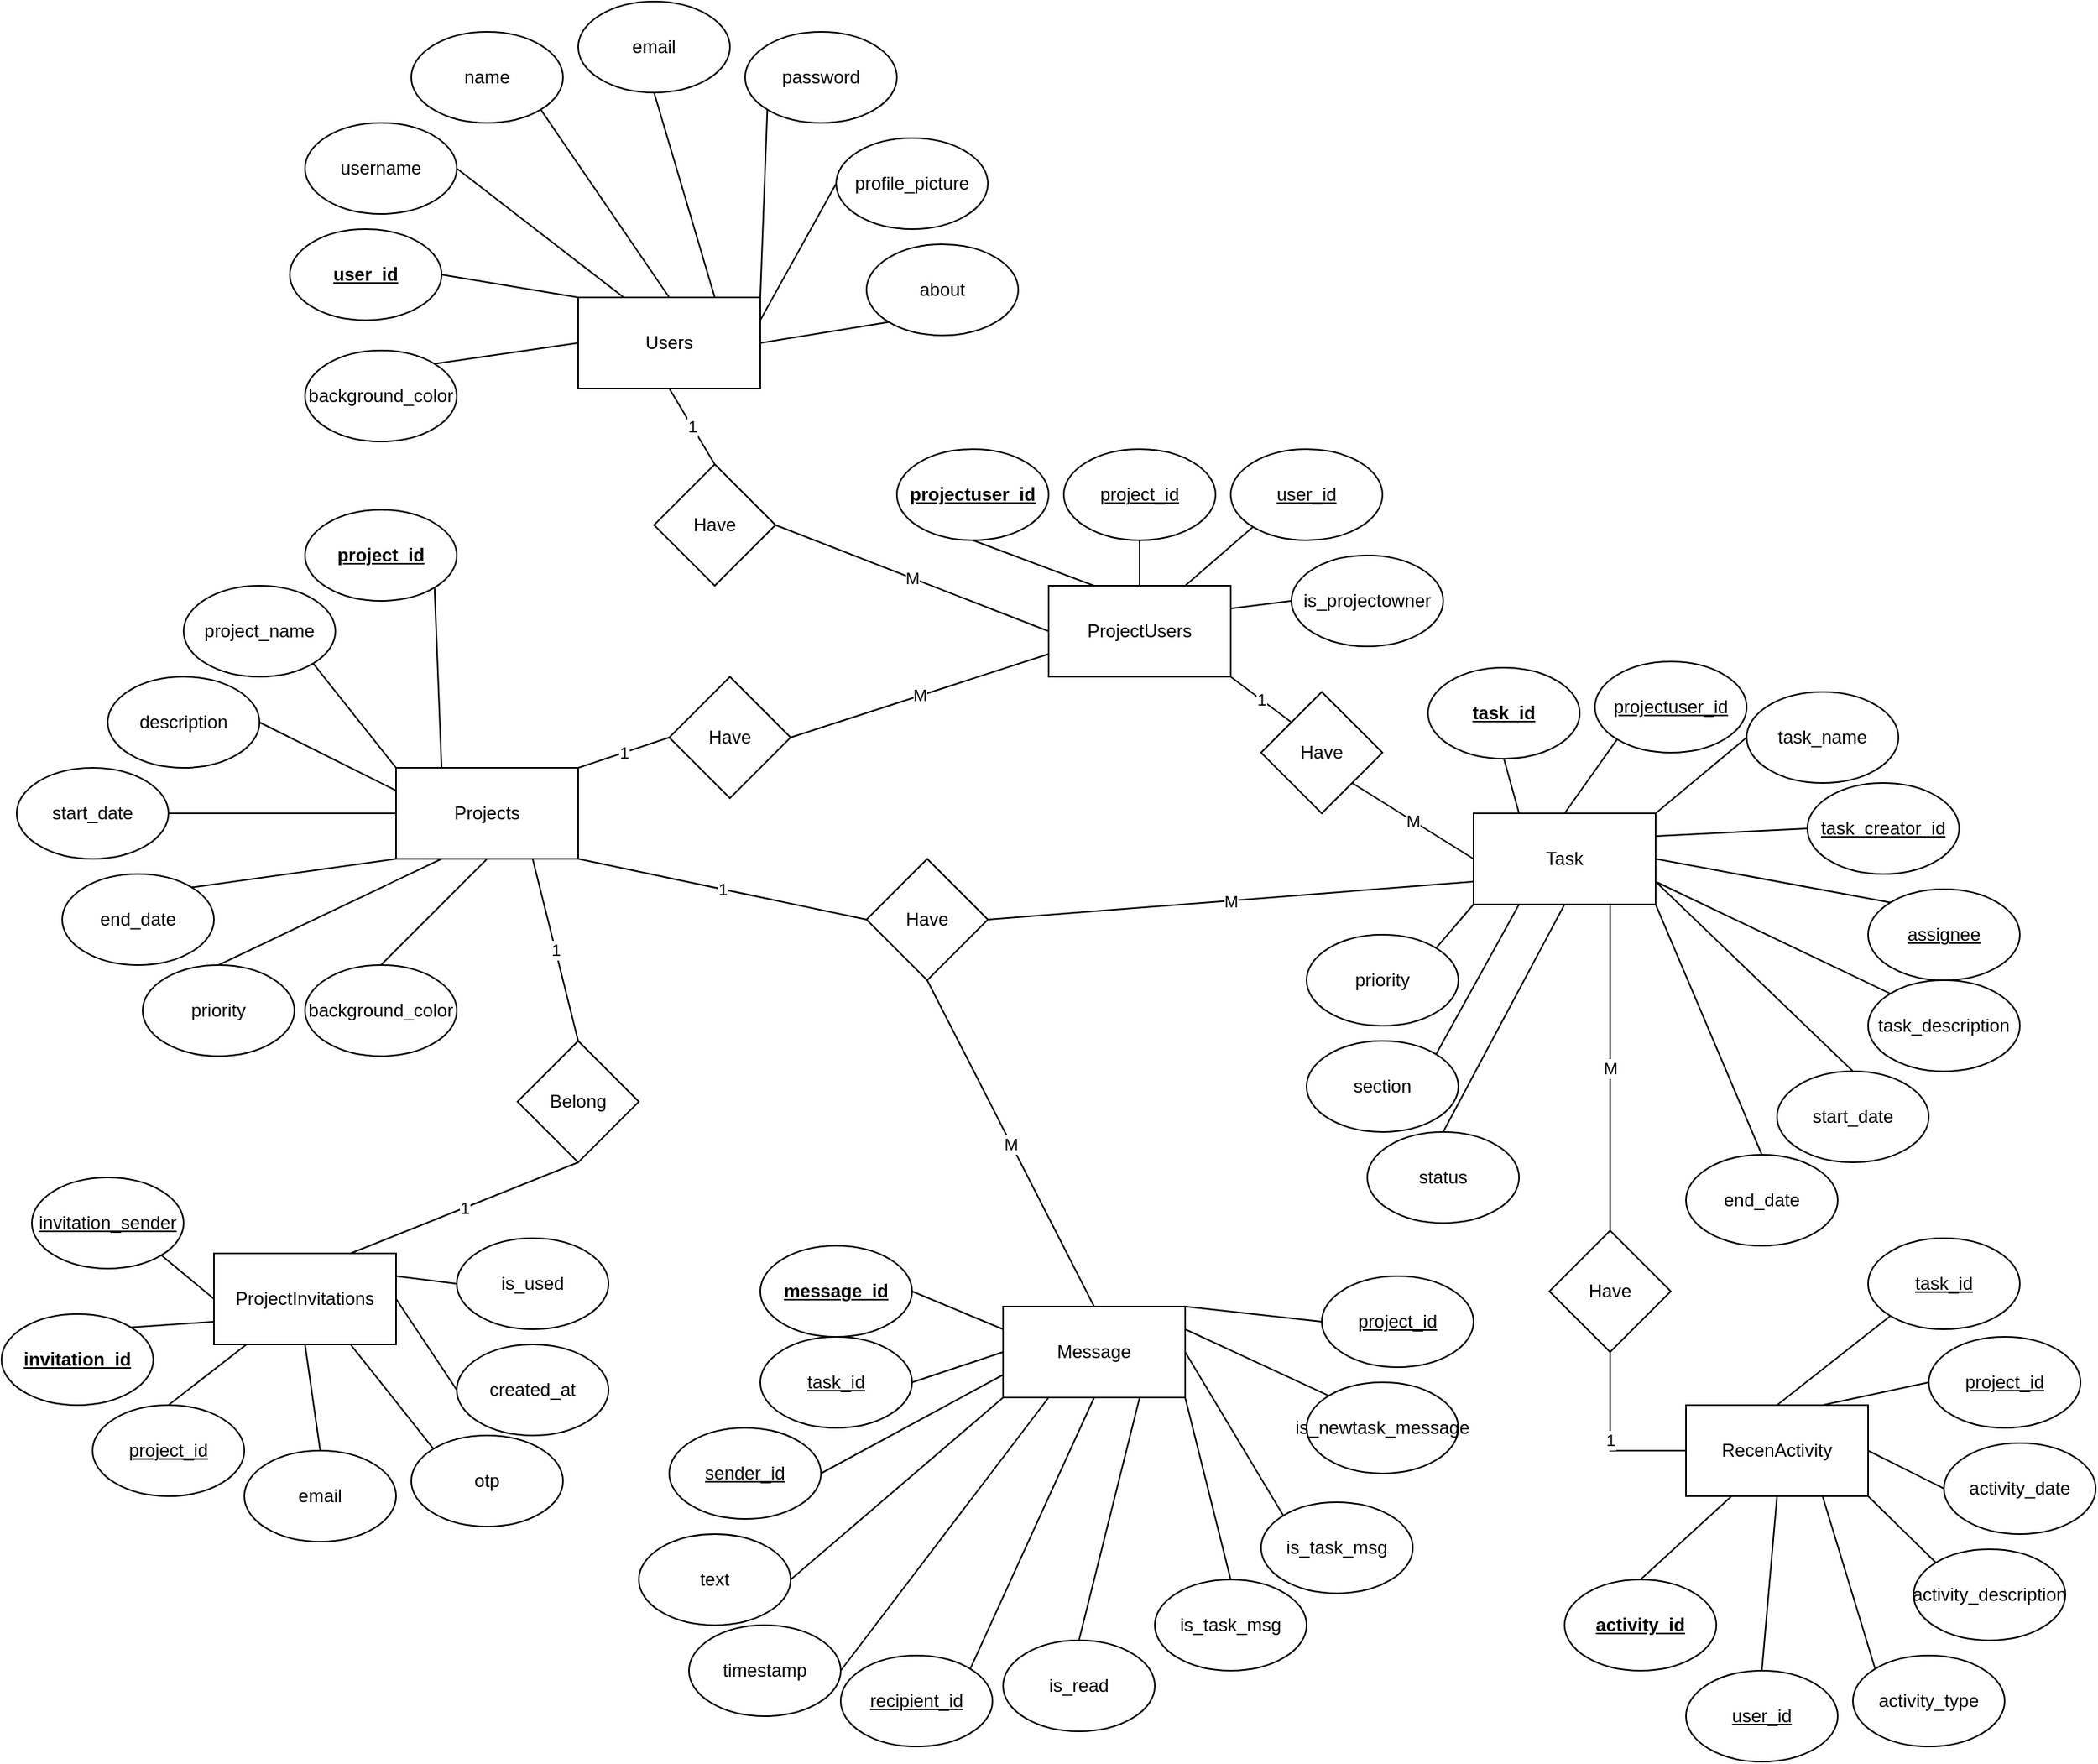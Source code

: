 <mxfile version="22.0.4" type="device">
  <diagram id="C5RBs43oDa-KdzZeNtuy" name="Page-1">
    <mxGraphModel dx="2666" dy="665" grid="1" gridSize="10" guides="1" tooltips="1" connect="1" arrows="1" fold="1" page="1" pageScale="1" pageWidth="827" pageHeight="1169" math="0" shadow="0">
      <root>
        <mxCell id="WIyWlLk6GJQsqaUBKTNV-0" />
        <mxCell id="WIyWlLk6GJQsqaUBKTNV-1" parent="WIyWlLk6GJQsqaUBKTNV-0" />
        <mxCell id="6Or6VYkqD4PORaD6Xh0R-0" value="Users" style="rounded=0;whiteSpace=wrap;html=1;" parent="WIyWlLk6GJQsqaUBKTNV-1" vertex="1">
          <mxGeometry x="-760" y="310" width="120" height="60" as="geometry" />
        </mxCell>
        <mxCell id="6Or6VYkqD4PORaD6Xh0R-2" value="ProjectUsers" style="rounded=0;whiteSpace=wrap;html=1;" parent="WIyWlLk6GJQsqaUBKTNV-1" vertex="1">
          <mxGeometry x="-450" y="500" width="120" height="60" as="geometry" />
        </mxCell>
        <mxCell id="6Or6VYkqD4PORaD6Xh0R-58" value="Task" style="rounded=0;whiteSpace=wrap;html=1;" parent="WIyWlLk6GJQsqaUBKTNV-1" vertex="1">
          <mxGeometry x="-170" y="650" width="120" height="60" as="geometry" />
        </mxCell>
        <mxCell id="6Or6VYkqD4PORaD6Xh0R-3" value="Projects" style="rounded=0;whiteSpace=wrap;html=1;" parent="WIyWlLk6GJQsqaUBKTNV-1" vertex="1">
          <mxGeometry x="-880" y="620" width="120" height="60" as="geometry" />
        </mxCell>
        <mxCell id="6Or6VYkqD4PORaD6Xh0R-70" value="Message" style="rounded=0;whiteSpace=wrap;html=1;" parent="WIyWlLk6GJQsqaUBKTNV-1" vertex="1">
          <mxGeometry x="-480" y="975" width="120" height="60" as="geometry" />
        </mxCell>
        <mxCell id="vxX9tI9DktnYRB8OFvVR-1" value="1" style="edgeStyle=orthogonalEdgeStyle;rounded=0;orthogonalLoop=1;jettySize=auto;html=1;startArrow=none;startFill=0;endArrow=none;endFill=0;entryX=0.5;entryY=1;entryDx=0;entryDy=0;" edge="1" parent="WIyWlLk6GJQsqaUBKTNV-1" source="vxX9tI9DktnYRB8OFvVR-0" target="vxX9tI9DktnYRB8OFvVR-18">
          <mxGeometry relative="1" as="geometry">
            <mxPoint x="-90" y="980" as="targetPoint" />
          </mxGeometry>
        </mxCell>
        <mxCell id="vxX9tI9DktnYRB8OFvVR-0" value="RecenActivity" style="rounded=0;whiteSpace=wrap;html=1;" vertex="1" parent="WIyWlLk6GJQsqaUBKTNV-1">
          <mxGeometry x="-30" y="1040" width="120" height="60" as="geometry" />
        </mxCell>
        <mxCell id="6Or6VYkqD4PORaD6Xh0R-29" value="projectuser_id" style="ellipse;whiteSpace=wrap;html=1;fontStyle=5" parent="WIyWlLk6GJQsqaUBKTNV-1" vertex="1">
          <mxGeometry x="-550" y="410" width="100" height="60" as="geometry" />
        </mxCell>
        <mxCell id="6Or6VYkqD4PORaD6Xh0R-54" value="project_id" style="ellipse;whiteSpace=wrap;html=1;fontStyle=4" parent="WIyWlLk6GJQsqaUBKTNV-1" vertex="1">
          <mxGeometry x="-440" y="410" width="100" height="60" as="geometry" />
        </mxCell>
        <mxCell id="6Or6VYkqD4PORaD6Xh0R-55" value="user_id" style="ellipse;whiteSpace=wrap;html=1;fontStyle=4" parent="WIyWlLk6GJQsqaUBKTNV-1" vertex="1">
          <mxGeometry x="-330" y="410" width="100" height="60" as="geometry" />
        </mxCell>
        <mxCell id="6Or6VYkqD4PORaD6Xh0R-56" value="is_projectowner" style="ellipse;whiteSpace=wrap;html=1;" parent="WIyWlLk6GJQsqaUBKTNV-1" vertex="1">
          <mxGeometry x="-290" y="480" width="100" height="60" as="geometry" />
        </mxCell>
        <mxCell id="6Or6VYkqD4PORaD6Xh0R-59" value="task_id" style="ellipse;whiteSpace=wrap;html=1;fontStyle=5" parent="WIyWlLk6GJQsqaUBKTNV-1" vertex="1">
          <mxGeometry x="-200" y="554" width="100" height="60" as="geometry" />
        </mxCell>
        <mxCell id="6Or6VYkqD4PORaD6Xh0R-60" value="projectuser_id" style="ellipse;whiteSpace=wrap;html=1;fontStyle=4" parent="WIyWlLk6GJQsqaUBKTNV-1" vertex="1">
          <mxGeometry x="-90" y="550" width="100" height="60" as="geometry" />
        </mxCell>
        <mxCell id="6Or6VYkqD4PORaD6Xh0R-61" value="task_creator_id" style="ellipse;whiteSpace=wrap;html=1;fontStyle=4" parent="WIyWlLk6GJQsqaUBKTNV-1" vertex="1">
          <mxGeometry x="50" y="630" width="100" height="60" as="geometry" />
        </mxCell>
        <mxCell id="6Or6VYkqD4PORaD6Xh0R-62" value="task_name" style="ellipse;whiteSpace=wrap;html=1;" parent="WIyWlLk6GJQsqaUBKTNV-1" vertex="1">
          <mxGeometry x="10" y="570" width="100" height="60" as="geometry" />
        </mxCell>
        <mxCell id="6Or6VYkqD4PORaD6Xh0R-63" value="assignee" style="ellipse;whiteSpace=wrap;html=1;fontStyle=4" parent="WIyWlLk6GJQsqaUBKTNV-1" vertex="1">
          <mxGeometry x="90" y="700" width="100" height="60" as="geometry" />
        </mxCell>
        <mxCell id="6Or6VYkqD4PORaD6Xh0R-64" value="task_description" style="ellipse;whiteSpace=wrap;html=1;" parent="WIyWlLk6GJQsqaUBKTNV-1" vertex="1">
          <mxGeometry x="90" y="760" width="100" height="60" as="geometry" />
        </mxCell>
        <mxCell id="6Or6VYkqD4PORaD6Xh0R-65" value="start_date" style="ellipse;whiteSpace=wrap;html=1;" parent="WIyWlLk6GJQsqaUBKTNV-1" vertex="1">
          <mxGeometry x="30" y="820" width="100" height="60" as="geometry" />
        </mxCell>
        <mxCell id="6Or6VYkqD4PORaD6Xh0R-66" value="end_date" style="ellipse;whiteSpace=wrap;html=1;" parent="WIyWlLk6GJQsqaUBKTNV-1" vertex="1">
          <mxGeometry x="-30" y="875" width="100" height="60" as="geometry" />
        </mxCell>
        <mxCell id="6Or6VYkqD4PORaD6Xh0R-67" value="status" style="ellipse;whiteSpace=wrap;html=1;" parent="WIyWlLk6GJQsqaUBKTNV-1" vertex="1">
          <mxGeometry x="-240" y="860" width="100" height="60" as="geometry" />
        </mxCell>
        <mxCell id="6Or6VYkqD4PORaD6Xh0R-68" value="section" style="ellipse;whiteSpace=wrap;html=1;" parent="WIyWlLk6GJQsqaUBKTNV-1" vertex="1">
          <mxGeometry x="-280" y="800" width="100" height="60" as="geometry" />
        </mxCell>
        <mxCell id="6Or6VYkqD4PORaD6Xh0R-69" value="priority" style="ellipse;whiteSpace=wrap;html=1;" parent="WIyWlLk6GJQsqaUBKTNV-1" vertex="1">
          <mxGeometry x="-280" y="730" width="100" height="60" as="geometry" />
        </mxCell>
        <mxCell id="6Or6VYkqD4PORaD6Xh0R-30" value="project_id" style="ellipse;whiteSpace=wrap;html=1;fontStyle=5" parent="WIyWlLk6GJQsqaUBKTNV-1" vertex="1">
          <mxGeometry x="-940" y="450" width="100" height="60" as="geometry" />
        </mxCell>
        <mxCell id="6Or6VYkqD4PORaD6Xh0R-48" value="project_name" style="ellipse;whiteSpace=wrap;html=1;" parent="WIyWlLk6GJQsqaUBKTNV-1" vertex="1">
          <mxGeometry x="-1020" y="500" width="100" height="60" as="geometry" />
        </mxCell>
        <mxCell id="6Or6VYkqD4PORaD6Xh0R-49" value="description" style="ellipse;whiteSpace=wrap;html=1;" parent="WIyWlLk6GJQsqaUBKTNV-1" vertex="1">
          <mxGeometry x="-1070" y="560" width="100" height="60" as="geometry" />
        </mxCell>
        <mxCell id="6Or6VYkqD4PORaD6Xh0R-50" value="start_date" style="ellipse;whiteSpace=wrap;html=1;" parent="WIyWlLk6GJQsqaUBKTNV-1" vertex="1">
          <mxGeometry x="-1130" y="620" width="100" height="60" as="geometry" />
        </mxCell>
        <mxCell id="6Or6VYkqD4PORaD6Xh0R-51" value="end_date" style="ellipse;whiteSpace=wrap;html=1;" parent="WIyWlLk6GJQsqaUBKTNV-1" vertex="1">
          <mxGeometry x="-1100" y="690" width="100" height="60" as="geometry" />
        </mxCell>
        <mxCell id="6Or6VYkqD4PORaD6Xh0R-52" value="priority" style="ellipse;whiteSpace=wrap;html=1;" parent="WIyWlLk6GJQsqaUBKTNV-1" vertex="1">
          <mxGeometry x="-1047" y="750" width="100" height="60" as="geometry" />
        </mxCell>
        <mxCell id="6Or6VYkqD4PORaD6Xh0R-53" value="background_color" style="ellipse;whiteSpace=wrap;html=1;" parent="WIyWlLk6GJQsqaUBKTNV-1" vertex="1">
          <mxGeometry x="-940" y="750" width="100" height="60" as="geometry" />
        </mxCell>
        <mxCell id="6Or6VYkqD4PORaD6Xh0R-71" value="message_id" style="ellipse;whiteSpace=wrap;html=1;fontStyle=5" parent="WIyWlLk6GJQsqaUBKTNV-1" vertex="1">
          <mxGeometry x="-640" y="935" width="100" height="60" as="geometry" />
        </mxCell>
        <mxCell id="6Or6VYkqD4PORaD6Xh0R-72" value="task_id" style="ellipse;whiteSpace=wrap;html=1;fontStyle=4" parent="WIyWlLk6GJQsqaUBKTNV-1" vertex="1">
          <mxGeometry x="-640" y="995" width="100" height="60" as="geometry" />
        </mxCell>
        <mxCell id="6Or6VYkqD4PORaD6Xh0R-73" value="sender_id" style="ellipse;whiteSpace=wrap;html=1;fontStyle=4" parent="WIyWlLk6GJQsqaUBKTNV-1" vertex="1">
          <mxGeometry x="-700" y="1055" width="100" height="60" as="geometry" />
        </mxCell>
        <mxCell id="6Or6VYkqD4PORaD6Xh0R-74" value="text" style="ellipse;whiteSpace=wrap;html=1;" parent="WIyWlLk6GJQsqaUBKTNV-1" vertex="1">
          <mxGeometry x="-720" y="1125" width="100" height="60" as="geometry" />
        </mxCell>
        <mxCell id="6Or6VYkqD4PORaD6Xh0R-75" value="timestamp" style="ellipse;whiteSpace=wrap;html=1;" parent="WIyWlLk6GJQsqaUBKTNV-1" vertex="1">
          <mxGeometry x="-687" y="1185" width="100" height="60" as="geometry" />
        </mxCell>
        <mxCell id="6Or6VYkqD4PORaD6Xh0R-76" value="recipient_id" style="ellipse;whiteSpace=wrap;html=1;fontStyle=4" parent="WIyWlLk6GJQsqaUBKTNV-1" vertex="1">
          <mxGeometry x="-587" y="1205" width="100" height="60" as="geometry" />
        </mxCell>
        <mxCell id="6Or6VYkqD4PORaD6Xh0R-77" value="is_read" style="ellipse;whiteSpace=wrap;html=1;" parent="WIyWlLk6GJQsqaUBKTNV-1" vertex="1">
          <mxGeometry x="-480" y="1195" width="100" height="60" as="geometry" />
        </mxCell>
        <mxCell id="6Or6VYkqD4PORaD6Xh0R-78" value="is_task_msg" style="ellipse;whiteSpace=wrap;html=1;" parent="WIyWlLk6GJQsqaUBKTNV-1" vertex="1">
          <mxGeometry x="-380" y="1155" width="100" height="60" as="geometry" />
        </mxCell>
        <mxCell id="6Or6VYkqD4PORaD6Xh0R-79" value="is_task_msg" style="ellipse;whiteSpace=wrap;html=1;" parent="WIyWlLk6GJQsqaUBKTNV-1" vertex="1">
          <mxGeometry x="-310" y="1104" width="100" height="60" as="geometry" />
        </mxCell>
        <mxCell id="vxX9tI9DktnYRB8OFvVR-2" value="activity_id" style="ellipse;whiteSpace=wrap;html=1;fontStyle=5" vertex="1" parent="WIyWlLk6GJQsqaUBKTNV-1">
          <mxGeometry x="-110" y="1155" width="100" height="60" as="geometry" />
        </mxCell>
        <mxCell id="vxX9tI9DktnYRB8OFvVR-3" value="user_id" style="ellipse;whiteSpace=wrap;html=1;fontStyle=4" vertex="1" parent="WIyWlLk6GJQsqaUBKTNV-1">
          <mxGeometry x="-30" y="1215" width="100" height="60" as="geometry" />
        </mxCell>
        <mxCell id="vxX9tI9DktnYRB8OFvVR-4" value="activity_type" style="ellipse;whiteSpace=wrap;html=1;" vertex="1" parent="WIyWlLk6GJQsqaUBKTNV-1">
          <mxGeometry x="80" y="1205" width="100" height="60" as="geometry" />
        </mxCell>
        <mxCell id="vxX9tI9DktnYRB8OFvVR-5" value="activity_description" style="ellipse;whiteSpace=wrap;html=1;" vertex="1" parent="WIyWlLk6GJQsqaUBKTNV-1">
          <mxGeometry x="120" y="1135" width="100" height="60" as="geometry" />
        </mxCell>
        <mxCell id="vxX9tI9DktnYRB8OFvVR-6" value="activity_date" style="ellipse;whiteSpace=wrap;html=1;" vertex="1" parent="WIyWlLk6GJQsqaUBKTNV-1">
          <mxGeometry x="140" y="1065" width="100" height="60" as="geometry" />
        </mxCell>
        <mxCell id="vxX9tI9DktnYRB8OFvVR-7" value="project_id" style="ellipse;whiteSpace=wrap;html=1;fontStyle=4" vertex="1" parent="WIyWlLk6GJQsqaUBKTNV-1">
          <mxGeometry x="130" y="995" width="100" height="60" as="geometry" />
        </mxCell>
        <mxCell id="vxX9tI9DktnYRB8OFvVR-8" value="task_id" style="ellipse;whiteSpace=wrap;html=1;fontStyle=4" vertex="1" parent="WIyWlLk6GJQsqaUBKTNV-1">
          <mxGeometry x="90" y="930" width="100" height="60" as="geometry" />
        </mxCell>
        <mxCell id="6Or6VYkqD4PORaD6Xh0R-80" value="is_newtask_message" style="ellipse;whiteSpace=wrap;html=1;" parent="WIyWlLk6GJQsqaUBKTNV-1" vertex="1">
          <mxGeometry x="-280" y="1025" width="100" height="60" as="geometry" />
        </mxCell>
        <mxCell id="6Or6VYkqD4PORaD6Xh0R-81" value="project_id" style="ellipse;whiteSpace=wrap;html=1;fontStyle=4" parent="WIyWlLk6GJQsqaUBKTNV-1" vertex="1">
          <mxGeometry x="-270" y="955" width="100" height="60" as="geometry" />
        </mxCell>
        <mxCell id="6Or6VYkqD4PORaD6Xh0R-31" value="user_id" style="ellipse;whiteSpace=wrap;html=1;fontStyle=5" parent="WIyWlLk6GJQsqaUBKTNV-1" vertex="1">
          <mxGeometry x="-950" y="265" width="100" height="60" as="geometry" />
        </mxCell>
        <mxCell id="6Or6VYkqD4PORaD6Xh0R-32" value="username" style="ellipse;whiteSpace=wrap;html=1;" parent="WIyWlLk6GJQsqaUBKTNV-1" vertex="1">
          <mxGeometry x="-940" y="195" width="100" height="60" as="geometry" />
        </mxCell>
        <mxCell id="6Or6VYkqD4PORaD6Xh0R-33" value="name" style="ellipse;whiteSpace=wrap;html=1;" parent="WIyWlLk6GJQsqaUBKTNV-1" vertex="1">
          <mxGeometry x="-870" y="135" width="100" height="60" as="geometry" />
        </mxCell>
        <mxCell id="6Or6VYkqD4PORaD6Xh0R-35" value="email" style="ellipse;whiteSpace=wrap;html=1;" parent="WIyWlLk6GJQsqaUBKTNV-1" vertex="1">
          <mxGeometry x="-760" y="115" width="100" height="60" as="geometry" />
        </mxCell>
        <mxCell id="6Or6VYkqD4PORaD6Xh0R-36" value="password" style="ellipse;whiteSpace=wrap;html=1;" parent="WIyWlLk6GJQsqaUBKTNV-1" vertex="1">
          <mxGeometry x="-650" y="135" width="100" height="60" as="geometry" />
        </mxCell>
        <mxCell id="6Or6VYkqD4PORaD6Xh0R-37" value="profile_picture" style="ellipse;whiteSpace=wrap;html=1;" parent="WIyWlLk6GJQsqaUBKTNV-1" vertex="1">
          <mxGeometry x="-590" y="205" width="100" height="60" as="geometry" />
        </mxCell>
        <mxCell id="6Or6VYkqD4PORaD6Xh0R-38" value="background_color" style="ellipse;whiteSpace=wrap;html=1;" parent="WIyWlLk6GJQsqaUBKTNV-1" vertex="1">
          <mxGeometry x="-940" y="345" width="100" height="60" as="geometry" />
        </mxCell>
        <mxCell id="6Or6VYkqD4PORaD6Xh0R-39" value="about" style="ellipse;whiteSpace=wrap;html=1;" parent="WIyWlLk6GJQsqaUBKTNV-1" vertex="1">
          <mxGeometry x="-570" y="275" width="100" height="60" as="geometry" />
        </mxCell>
        <mxCell id="6Or6VYkqD4PORaD6Xh0R-82" value="" style="endArrow=none;html=1;rounded=0;exitX=1;exitY=0.5;exitDx=0;exitDy=0;entryX=0;entryY=1;entryDx=0;entryDy=0;" parent="WIyWlLk6GJQsqaUBKTNV-1" source="6Or6VYkqD4PORaD6Xh0R-0" target="6Or6VYkqD4PORaD6Xh0R-39" edge="1">
          <mxGeometry width="50" height="50" relative="1" as="geometry">
            <mxPoint x="-620" y="370" as="sourcePoint" />
            <mxPoint x="-570" y="320" as="targetPoint" />
          </mxGeometry>
        </mxCell>
        <mxCell id="6Or6VYkqD4PORaD6Xh0R-141" value="1" style="endArrow=none;html=1;rounded=0;exitX=0.5;exitY=1;exitDx=0;exitDy=0;entryX=0.5;entryY=0;entryDx=0;entryDy=0;" parent="WIyWlLk6GJQsqaUBKTNV-1" source="6Or6VYkqD4PORaD6Xh0R-0" target="6Or6VYkqD4PORaD6Xh0R-140" edge="1">
          <mxGeometry width="50" height="50" relative="1" as="geometry">
            <mxPoint x="-630" y="350" as="sourcePoint" />
            <mxPoint x="-545" y="336" as="targetPoint" />
          </mxGeometry>
        </mxCell>
        <mxCell id="6Or6VYkqD4PORaD6Xh0R-143" value="M" style="endArrow=none;html=1;rounded=0;exitX=0;exitY=0.5;exitDx=0;exitDy=0;entryX=1;entryY=0.5;entryDx=0;entryDy=0;" parent="WIyWlLk6GJQsqaUBKTNV-1" source="6Or6VYkqD4PORaD6Xh0R-2" target="6Or6VYkqD4PORaD6Xh0R-140" edge="1">
          <mxGeometry width="50" height="50" relative="1" as="geometry">
            <mxPoint x="-690" y="380" as="sourcePoint" />
            <mxPoint x="-720" y="510" as="targetPoint" />
          </mxGeometry>
        </mxCell>
        <mxCell id="6Or6VYkqD4PORaD6Xh0R-142" value="1" style="endArrow=none;html=1;rounded=0;exitX=1;exitY=0;exitDx=0;exitDy=0;entryX=0;entryY=0.5;entryDx=0;entryDy=0;" parent="WIyWlLk6GJQsqaUBKTNV-1" source="6Or6VYkqD4PORaD6Xh0R-3" target="6Or6VYkqD4PORaD6Xh0R-144" edge="1">
          <mxGeometry width="50" height="50" relative="1" as="geometry">
            <mxPoint x="-690" y="380" as="sourcePoint" />
            <mxPoint x="-640" y="610" as="targetPoint" />
          </mxGeometry>
        </mxCell>
        <mxCell id="6Or6VYkqD4PORaD6Xh0R-150" value="1" style="endArrow=none;html=1;rounded=0;exitX=0.75;exitY=1;exitDx=0;exitDy=0;entryX=0.5;entryY=0;entryDx=0;entryDy=0;" parent="WIyWlLk6GJQsqaUBKTNV-1" source="6Or6VYkqD4PORaD6Xh0R-3" target="6Or6VYkqD4PORaD6Xh0R-151" edge="1">
          <mxGeometry width="50" height="50" relative="1" as="geometry">
            <mxPoint x="-730" y="720" as="sourcePoint" />
            <mxPoint x="-610" y="710" as="targetPoint" />
          </mxGeometry>
        </mxCell>
        <mxCell id="6Or6VYkqD4PORaD6Xh0R-153" value="1" style="endArrow=none;html=1;rounded=0;exitX=1;exitY=1;exitDx=0;exitDy=0;entryX=0;entryY=0.5;entryDx=0;entryDy=0;" parent="WIyWlLk6GJQsqaUBKTNV-1" source="6Or6VYkqD4PORaD6Xh0R-3" target="6Or6VYkqD4PORaD6Xh0R-154" edge="1">
          <mxGeometry width="50" height="50" relative="1" as="geometry">
            <mxPoint x="-710" y="710" as="sourcePoint" />
            <mxPoint x="-480" y="710" as="targetPoint" />
          </mxGeometry>
        </mxCell>
        <mxCell id="6Or6VYkqD4PORaD6Xh0R-155" value="M" style="endArrow=none;html=1;rounded=0;exitX=0.5;exitY=1;exitDx=0;exitDy=0;entryX=0.5;entryY=0;entryDx=0;entryDy=0;" parent="WIyWlLk6GJQsqaUBKTNV-1" source="6Or6VYkqD4PORaD6Xh0R-154" target="6Or6VYkqD4PORaD6Xh0R-70" edge="1">
          <mxGeometry width="50" height="50" relative="1" as="geometry">
            <mxPoint x="-530" y="845" as="sourcePoint" />
            <mxPoint x="-350" y="955" as="targetPoint" />
          </mxGeometry>
        </mxCell>
        <mxCell id="6Or6VYkqD4PORaD6Xh0R-156" value="M" style="endArrow=none;html=1;rounded=0;exitX=0;exitY=0.75;exitDx=0;exitDy=0;entryX=1;entryY=0.5;entryDx=0;entryDy=0;" parent="WIyWlLk6GJQsqaUBKTNV-1" source="6Or6VYkqD4PORaD6Xh0R-58" target="6Or6VYkqD4PORaD6Xh0R-154" edge="1">
          <mxGeometry width="50" height="50" relative="1" as="geometry">
            <mxPoint x="-550" y="870" as="sourcePoint" />
            <mxPoint x="-330" y="1050" as="targetPoint" />
          </mxGeometry>
        </mxCell>
        <mxCell id="6Or6VYkqD4PORaD6Xh0R-152" value="1" style="endArrow=none;html=1;rounded=0;exitX=0.5;exitY=1;exitDx=0;exitDy=0;entryX=0.75;entryY=0;entryDx=0;entryDy=0;" parent="WIyWlLk6GJQsqaUBKTNV-1" source="6Or6VYkqD4PORaD6Xh0R-151" target="6Or6VYkqD4PORaD6Xh0R-124" edge="1">
          <mxGeometry width="50" height="50" relative="1" as="geometry">
            <mxPoint x="-590" y="700" as="sourcePoint" />
            <mxPoint x="-500" y="750" as="targetPoint" />
          </mxGeometry>
        </mxCell>
        <mxCell id="6Or6VYkqD4PORaD6Xh0R-147" value="1" style="endArrow=none;html=1;rounded=0;exitX=1;exitY=1;exitDx=0;exitDy=0;entryX=0;entryY=0;entryDx=0;entryDy=0;" parent="WIyWlLk6GJQsqaUBKTNV-1" source="6Or6VYkqD4PORaD6Xh0R-2" target="6Or6VYkqD4PORaD6Xh0R-148" edge="1">
          <mxGeometry x="0.016" width="50" height="50" relative="1" as="geometry">
            <mxPoint x="-750" y="630" as="sourcePoint" />
            <mxPoint x="-280" y="630" as="targetPoint" />
            <mxPoint as="offset" />
          </mxGeometry>
        </mxCell>
        <mxCell id="6Or6VYkqD4PORaD6Xh0R-145" value="M" style="endArrow=none;html=1;rounded=0;exitX=1;exitY=0.5;exitDx=0;exitDy=0;entryX=0;entryY=0.75;entryDx=0;entryDy=0;" parent="WIyWlLk6GJQsqaUBKTNV-1" source="6Or6VYkqD4PORaD6Xh0R-144" target="6Or6VYkqD4PORaD6Xh0R-2" edge="1">
          <mxGeometry width="50" height="50" relative="1" as="geometry">
            <mxPoint x="-750" y="630" as="sourcePoint" />
            <mxPoint x="-620" y="595" as="targetPoint" />
          </mxGeometry>
        </mxCell>
        <mxCell id="6Or6VYkqD4PORaD6Xh0R-149" value="M" style="endArrow=none;html=1;rounded=0;exitX=1;exitY=1;exitDx=0;exitDy=0;entryX=0;entryY=0.5;entryDx=0;entryDy=0;" parent="WIyWlLk6GJQsqaUBKTNV-1" source="6Or6VYkqD4PORaD6Xh0R-148" target="6Or6VYkqD4PORaD6Xh0R-58" edge="1">
          <mxGeometry width="50" height="50" relative="1" as="geometry">
            <mxPoint x="-610" y="610" as="sourcePoint" />
            <mxPoint x="-440" y="555" as="targetPoint" />
          </mxGeometry>
        </mxCell>
        <mxCell id="6Or6VYkqD4PORaD6Xh0R-108" value="" style="endArrow=none;html=1;rounded=0;exitX=0.25;exitY=0;exitDx=0;exitDy=0;entryX=0.5;entryY=1;entryDx=0;entryDy=0;" parent="WIyWlLk6GJQsqaUBKTNV-1" source="6Or6VYkqD4PORaD6Xh0R-2" target="6Or6VYkqD4PORaD6Xh0R-29" edge="1">
          <mxGeometry width="50" height="50" relative="1" as="geometry">
            <mxPoint x="-560" y="490" as="sourcePoint" />
            <mxPoint x="-476" y="476" as="targetPoint" />
          </mxGeometry>
        </mxCell>
        <mxCell id="6Or6VYkqD4PORaD6Xh0R-109" value="" style="endArrow=none;html=1;rounded=0;exitX=0.5;exitY=0;exitDx=0;exitDy=0;entryX=0.5;entryY=1;entryDx=0;entryDy=0;" parent="WIyWlLk6GJQsqaUBKTNV-1" source="6Or6VYkqD4PORaD6Xh0R-2" target="6Or6VYkqD4PORaD6Xh0R-54" edge="1">
          <mxGeometry width="50" height="50" relative="1" as="geometry">
            <mxPoint x="-550" y="500" as="sourcePoint" />
            <mxPoint x="-490" y="480" as="targetPoint" />
          </mxGeometry>
        </mxCell>
        <mxCell id="6Or6VYkqD4PORaD6Xh0R-110" value="" style="endArrow=none;html=1;rounded=0;exitX=0.75;exitY=0;exitDx=0;exitDy=0;entryX=0;entryY=1;entryDx=0;entryDy=0;" parent="WIyWlLk6GJQsqaUBKTNV-1" source="6Or6VYkqD4PORaD6Xh0R-2" target="6Or6VYkqD4PORaD6Xh0R-55" edge="1">
          <mxGeometry width="50" height="50" relative="1" as="geometry">
            <mxPoint x="-380" y="510" as="sourcePoint" />
            <mxPoint x="-380" y="480" as="targetPoint" />
          </mxGeometry>
        </mxCell>
        <mxCell id="6Or6VYkqD4PORaD6Xh0R-111" value="" style="endArrow=none;html=1;rounded=0;exitX=1;exitY=0.25;exitDx=0;exitDy=0;entryX=0;entryY=0.5;entryDx=0;entryDy=0;" parent="WIyWlLk6GJQsqaUBKTNV-1" source="6Or6VYkqD4PORaD6Xh0R-2" target="6Or6VYkqD4PORaD6Xh0R-56" edge="1">
          <mxGeometry width="50" height="50" relative="1" as="geometry">
            <mxPoint x="-370" y="520" as="sourcePoint" />
            <mxPoint x="-305" y="471" as="targetPoint" />
          </mxGeometry>
        </mxCell>
        <mxCell id="6Or6VYkqD4PORaD6Xh0R-115" value="" style="endArrow=none;html=1;rounded=0;exitX=1;exitY=0;exitDx=0;exitDy=0;entryX=0;entryY=0.5;entryDx=0;entryDy=0;" parent="WIyWlLk6GJQsqaUBKTNV-1" source="6Or6VYkqD4PORaD6Xh0R-58" target="6Or6VYkqD4PORaD6Xh0R-62" edge="1">
          <mxGeometry width="50" height="50" relative="1" as="geometry">
            <mxPoint x="-40" y="685" as="sourcePoint" />
            <mxPoint x="180" y="620" as="targetPoint" />
          </mxGeometry>
        </mxCell>
        <mxCell id="6Or6VYkqD4PORaD6Xh0R-116" value="" style="endArrow=none;html=1;rounded=0;exitX=1;exitY=0.25;exitDx=0;exitDy=0;entryX=0;entryY=0.5;entryDx=0;entryDy=0;" parent="WIyWlLk6GJQsqaUBKTNV-1" source="6Or6VYkqD4PORaD6Xh0R-58" target="6Or6VYkqD4PORaD6Xh0R-61" edge="1">
          <mxGeometry width="50" height="50" relative="1" as="geometry">
            <mxPoint x="-30" y="695" as="sourcePoint" />
            <mxPoint x="200" y="640" as="targetPoint" />
          </mxGeometry>
        </mxCell>
        <mxCell id="6Or6VYkqD4PORaD6Xh0R-118" value="" style="endArrow=none;html=1;rounded=0;exitX=1;exitY=0.75;exitDx=0;exitDy=0;entryX=0;entryY=0;entryDx=0;entryDy=0;" parent="WIyWlLk6GJQsqaUBKTNV-1" source="6Or6VYkqD4PORaD6Xh0R-58" target="6Or6VYkqD4PORaD6Xh0R-64" edge="1">
          <mxGeometry width="50" height="50" relative="1" as="geometry">
            <mxPoint x="-20" y="705" as="sourcePoint" />
            <mxPoint x="180" y="710" as="targetPoint" />
          </mxGeometry>
        </mxCell>
        <mxCell id="6Or6VYkqD4PORaD6Xh0R-119" value="" style="endArrow=none;html=1;rounded=0;exitX=1;exitY=0.75;exitDx=0;exitDy=0;entryX=0.5;entryY=0;entryDx=0;entryDy=0;" parent="WIyWlLk6GJQsqaUBKTNV-1" source="6Or6VYkqD4PORaD6Xh0R-58" target="6Or6VYkqD4PORaD6Xh0R-65" edge="1">
          <mxGeometry width="50" height="50" relative="1" as="geometry">
            <mxPoint x="-10" y="715" as="sourcePoint" />
            <mxPoint x="135" y="829" as="targetPoint" />
          </mxGeometry>
        </mxCell>
        <mxCell id="6Or6VYkqD4PORaD6Xh0R-120" value="" style="endArrow=none;html=1;rounded=0;exitX=1;exitY=1;exitDx=0;exitDy=0;entryX=0.5;entryY=0;entryDx=0;entryDy=0;" parent="WIyWlLk6GJQsqaUBKTNV-1" source="6Or6VYkqD4PORaD6Xh0R-58" target="6Or6VYkqD4PORaD6Xh0R-66" edge="1">
          <mxGeometry width="50" height="50" relative="1" as="geometry">
            <mxPoint y="725" as="sourcePoint" />
            <mxPoint x="110" y="880" as="targetPoint" />
          </mxGeometry>
        </mxCell>
        <mxCell id="vxX9tI9DktnYRB8OFvVR-10" value="" style="endArrow=none;html=1;rounded=0;exitX=0;exitY=1;exitDx=0;exitDy=0;entryX=0.5;entryY=0;entryDx=0;entryDy=0;" edge="1" parent="WIyWlLk6GJQsqaUBKTNV-1" source="vxX9tI9DktnYRB8OFvVR-8" target="vxX9tI9DktnYRB8OFvVR-0">
          <mxGeometry width="50" height="50" relative="1" as="geometry">
            <mxPoint x="70" y="972.5" as="sourcePoint" />
            <mxPoint x="140" y="1137.5" as="targetPoint" />
          </mxGeometry>
        </mxCell>
        <mxCell id="vxX9tI9DktnYRB8OFvVR-11" value="" style="endArrow=none;html=1;rounded=0;exitX=0;exitY=0.5;exitDx=0;exitDy=0;entryX=0.75;entryY=0;entryDx=0;entryDy=0;" edge="1" parent="WIyWlLk6GJQsqaUBKTNV-1" source="vxX9tI9DktnYRB8OFvVR-7" target="vxX9tI9DktnYRB8OFvVR-0">
          <mxGeometry width="50" height="50" relative="1" as="geometry">
            <mxPoint x="115" y="991" as="sourcePoint" />
            <mxPoint x="60" y="1040" as="targetPoint" />
          </mxGeometry>
        </mxCell>
        <mxCell id="vxX9tI9DktnYRB8OFvVR-12" value="" style="endArrow=none;html=1;rounded=0;exitX=0;exitY=0.5;exitDx=0;exitDy=0;entryX=1;entryY=0.5;entryDx=0;entryDy=0;" edge="1" parent="WIyWlLk6GJQsqaUBKTNV-1" source="vxX9tI9DktnYRB8OFvVR-6" target="vxX9tI9DktnYRB8OFvVR-0">
          <mxGeometry width="50" height="50" relative="1" as="geometry">
            <mxPoint x="140" y="1035" as="sourcePoint" />
            <mxPoint x="70" y="1050" as="targetPoint" />
          </mxGeometry>
        </mxCell>
        <mxCell id="vxX9tI9DktnYRB8OFvVR-13" value="" style="endArrow=none;html=1;rounded=0;exitX=0;exitY=0;exitDx=0;exitDy=0;entryX=1;entryY=1;entryDx=0;entryDy=0;" edge="1" parent="WIyWlLk6GJQsqaUBKTNV-1" source="vxX9tI9DktnYRB8OFvVR-5" target="vxX9tI9DktnYRB8OFvVR-0">
          <mxGeometry width="50" height="50" relative="1" as="geometry">
            <mxPoint x="150" y="1105" as="sourcePoint" />
            <mxPoint x="100" y="1080" as="targetPoint" />
          </mxGeometry>
        </mxCell>
        <mxCell id="vxX9tI9DktnYRB8OFvVR-14" value="" style="endArrow=none;html=1;rounded=0;exitX=0;exitY=0;exitDx=0;exitDy=0;entryX=0.75;entryY=1;entryDx=0;entryDy=0;" edge="1" parent="WIyWlLk6GJQsqaUBKTNV-1" source="vxX9tI9DktnYRB8OFvVR-4" target="vxX9tI9DktnYRB8OFvVR-0">
          <mxGeometry width="50" height="50" relative="1" as="geometry">
            <mxPoint x="145" y="1154" as="sourcePoint" />
            <mxPoint x="100" y="1110" as="targetPoint" />
          </mxGeometry>
        </mxCell>
        <mxCell id="vxX9tI9DktnYRB8OFvVR-15" value="" style="endArrow=none;html=1;rounded=0;exitX=0.5;exitY=0;exitDx=0;exitDy=0;entryX=0.5;entryY=1;entryDx=0;entryDy=0;" edge="1" parent="WIyWlLk6GJQsqaUBKTNV-1" source="vxX9tI9DktnYRB8OFvVR-3" target="vxX9tI9DktnYRB8OFvVR-0">
          <mxGeometry width="50" height="50" relative="1" as="geometry">
            <mxPoint x="105" y="1224" as="sourcePoint" />
            <mxPoint x="70" y="1110" as="targetPoint" />
          </mxGeometry>
        </mxCell>
        <mxCell id="vxX9tI9DktnYRB8OFvVR-16" value="" style="endArrow=none;html=1;rounded=0;exitX=0.5;exitY=0;exitDx=0;exitDy=0;entryX=0.25;entryY=1;entryDx=0;entryDy=0;" edge="1" parent="WIyWlLk6GJQsqaUBKTNV-1" source="vxX9tI9DktnYRB8OFvVR-2" target="vxX9tI9DktnYRB8OFvVR-0">
          <mxGeometry width="50" height="50" relative="1" as="geometry">
            <mxPoint x="30" y="1225" as="sourcePoint" />
            <mxPoint x="40" y="1110" as="targetPoint" />
          </mxGeometry>
        </mxCell>
        <mxCell id="6Or6VYkqD4PORaD6Xh0R-121" value="" style="endArrow=none;html=1;rounded=0;exitX=0.5;exitY=1;exitDx=0;exitDy=0;entryX=0.5;entryY=0;entryDx=0;entryDy=0;" parent="WIyWlLk6GJQsqaUBKTNV-1" source="6Or6VYkqD4PORaD6Xh0R-58" target="6Or6VYkqD4PORaD6Xh0R-67" edge="1">
          <mxGeometry width="50" height="50" relative="1" as="geometry">
            <mxPoint x="10" y="735" as="sourcePoint" />
            <mxPoint y="890" as="targetPoint" />
          </mxGeometry>
        </mxCell>
        <mxCell id="6Or6VYkqD4PORaD6Xh0R-122" value="" style="endArrow=none;html=1;rounded=0;exitX=0.25;exitY=1;exitDx=0;exitDy=0;entryX=1;entryY=0;entryDx=0;entryDy=0;" parent="WIyWlLk6GJQsqaUBKTNV-1" source="6Or6VYkqD4PORaD6Xh0R-58" target="6Or6VYkqD4PORaD6Xh0R-68" edge="1">
          <mxGeometry width="50" height="50" relative="1" as="geometry">
            <mxPoint x="20" y="745" as="sourcePoint" />
            <mxPoint x="-75" y="899" as="targetPoint" />
          </mxGeometry>
        </mxCell>
        <mxCell id="6Or6VYkqD4PORaD6Xh0R-123" value="" style="endArrow=none;html=1;rounded=0;exitX=0;exitY=1;exitDx=0;exitDy=0;entryX=1;entryY=0;entryDx=0;entryDy=0;" parent="WIyWlLk6GJQsqaUBKTNV-1" source="6Or6VYkqD4PORaD6Xh0R-58" target="6Or6VYkqD4PORaD6Xh0R-69" edge="1">
          <mxGeometry width="50" height="50" relative="1" as="geometry">
            <mxPoint x="30" y="755" as="sourcePoint" />
            <mxPoint x="-130" y="850" as="targetPoint" />
          </mxGeometry>
        </mxCell>
        <mxCell id="6Or6VYkqD4PORaD6Xh0R-117" value="" style="endArrow=none;html=1;rounded=0;exitX=1;exitY=0.5;exitDx=0;exitDy=0;entryX=0;entryY=0;entryDx=0;entryDy=0;" parent="WIyWlLk6GJQsqaUBKTNV-1" source="6Or6VYkqD4PORaD6Xh0R-58" target="6Or6VYkqD4PORaD6Xh0R-63" edge="1">
          <mxGeometry width="50" height="50" relative="1" as="geometry">
            <mxPoint x="-20" y="705" as="sourcePoint" />
            <mxPoint x="195" y="689" as="targetPoint" />
          </mxGeometry>
        </mxCell>
        <mxCell id="6Or6VYkqD4PORaD6Xh0R-113" value="" style="endArrow=none;html=1;rounded=0;exitX=0.5;exitY=0;exitDx=0;exitDy=0;entryX=0;entryY=1;entryDx=0;entryDy=0;" parent="WIyWlLk6GJQsqaUBKTNV-1" source="6Or6VYkqD4PORaD6Xh0R-58" target="6Or6VYkqD4PORaD6Xh0R-60" edge="1">
          <mxGeometry width="50" height="50" relative="1" as="geometry">
            <mxPoint x="-40" y="685" as="sourcePoint" />
            <mxPoint x="180" y="620" as="targetPoint" />
          </mxGeometry>
        </mxCell>
        <mxCell id="6Or6VYkqD4PORaD6Xh0R-114" value="" style="endArrow=none;html=1;rounded=0;exitX=0.25;exitY=0;exitDx=0;exitDy=0;entryX=0.5;entryY=1;entryDx=0;entryDy=0;" parent="WIyWlLk6GJQsqaUBKTNV-1" source="6Or6VYkqD4PORaD6Xh0R-58" target="6Or6VYkqD4PORaD6Xh0R-59" edge="1">
          <mxGeometry width="50" height="50" relative="1" as="geometry">
            <mxPoint x="-30" y="695" as="sourcePoint" />
            <mxPoint x="70" y="620" as="targetPoint" />
          </mxGeometry>
        </mxCell>
        <mxCell id="6Or6VYkqD4PORaD6Xh0R-83" value="" style="endArrow=none;html=1;rounded=0;exitX=1;exitY=0.25;exitDx=0;exitDy=0;entryX=0;entryY=0.5;entryDx=0;entryDy=0;" parent="WIyWlLk6GJQsqaUBKTNV-1" source="6Or6VYkqD4PORaD6Xh0R-0" target="6Or6VYkqD4PORaD6Xh0R-37" edge="1">
          <mxGeometry width="50" height="50" relative="1" as="geometry">
            <mxPoint x="-630" y="350" as="sourcePoint" />
            <mxPoint x="-545" y="336" as="targetPoint" />
          </mxGeometry>
        </mxCell>
        <mxCell id="6Or6VYkqD4PORaD6Xh0R-84" value="" style="endArrow=none;html=1;rounded=0;exitX=1;exitY=0;exitDx=0;exitDy=0;entryX=0;entryY=1;entryDx=0;entryDy=0;" parent="WIyWlLk6GJQsqaUBKTNV-1" source="6Or6VYkqD4PORaD6Xh0R-0" target="6Or6VYkqD4PORaD6Xh0R-36" edge="1">
          <mxGeometry width="50" height="50" relative="1" as="geometry">
            <mxPoint x="-620" y="360" as="sourcePoint" />
            <mxPoint x="-580" y="245" as="targetPoint" />
          </mxGeometry>
        </mxCell>
        <mxCell id="6Or6VYkqD4PORaD6Xh0R-85" value="" style="endArrow=none;html=1;rounded=0;entryX=0.5;entryY=1;entryDx=0;entryDy=0;exitX=0.75;exitY=0;exitDx=0;exitDy=0;" parent="WIyWlLk6GJQsqaUBKTNV-1" source="6Or6VYkqD4PORaD6Xh0R-0" target="6Or6VYkqD4PORaD6Xh0R-35" edge="1">
          <mxGeometry width="50" height="50" relative="1" as="geometry">
            <mxPoint x="-610" y="370" as="sourcePoint" />
            <mxPoint x="-625" y="196" as="targetPoint" />
          </mxGeometry>
        </mxCell>
        <mxCell id="6Or6VYkqD4PORaD6Xh0R-86" value="" style="endArrow=none;html=1;rounded=0;exitX=0.5;exitY=0;exitDx=0;exitDy=0;entryX=1;entryY=1;entryDx=0;entryDy=0;" parent="WIyWlLk6GJQsqaUBKTNV-1" source="6Or6VYkqD4PORaD6Xh0R-0" target="6Or6VYkqD4PORaD6Xh0R-33" edge="1">
          <mxGeometry width="50" height="50" relative="1" as="geometry">
            <mxPoint x="-600" y="380" as="sourcePoint" />
            <mxPoint x="-700" y="185" as="targetPoint" />
          </mxGeometry>
        </mxCell>
        <mxCell id="6Or6VYkqD4PORaD6Xh0R-87" value="" style="endArrow=none;html=1;rounded=0;exitX=0.25;exitY=0;exitDx=0;exitDy=0;entryX=1;entryY=0.5;entryDx=0;entryDy=0;" parent="WIyWlLk6GJQsqaUBKTNV-1" source="6Or6VYkqD4PORaD6Xh0R-0" target="6Or6VYkqD4PORaD6Xh0R-32" edge="1">
          <mxGeometry width="50" height="50" relative="1" as="geometry">
            <mxPoint x="-590" y="390" as="sourcePoint" />
            <mxPoint x="-775" y="196" as="targetPoint" />
          </mxGeometry>
        </mxCell>
        <mxCell id="6Or6VYkqD4PORaD6Xh0R-88" value="" style="endArrow=none;html=1;rounded=0;entryX=1;entryY=0.5;entryDx=0;entryDy=0;exitX=0;exitY=0;exitDx=0;exitDy=0;" parent="WIyWlLk6GJQsqaUBKTNV-1" source="6Or6VYkqD4PORaD6Xh0R-0" target="6Or6VYkqD4PORaD6Xh0R-31" edge="1">
          <mxGeometry width="50" height="50" relative="1" as="geometry">
            <mxPoint x="-720" y="320" as="sourcePoint" />
            <mxPoint x="-830" y="235" as="targetPoint" />
          </mxGeometry>
        </mxCell>
        <mxCell id="6Or6VYkqD4PORaD6Xh0R-89" value="" style="endArrow=none;html=1;rounded=0;exitX=0;exitY=0.5;exitDx=0;exitDy=0;entryX=1;entryY=0;entryDx=0;entryDy=0;" parent="WIyWlLk6GJQsqaUBKTNV-1" source="6Or6VYkqD4PORaD6Xh0R-0" target="6Or6VYkqD4PORaD6Xh0R-38" edge="1">
          <mxGeometry width="50" height="50" relative="1" as="geometry">
            <mxPoint x="-710" y="330" as="sourcePoint" />
            <mxPoint x="-840" y="305" as="targetPoint" />
          </mxGeometry>
        </mxCell>
        <mxCell id="6Or6VYkqD4PORaD6Xh0R-90" value="" style="endArrow=none;html=1;rounded=0;exitX=0.25;exitY=0;exitDx=0;exitDy=0;entryX=1;entryY=1;entryDx=0;entryDy=0;" parent="WIyWlLk6GJQsqaUBKTNV-1" source="6Or6VYkqD4PORaD6Xh0R-3" target="6Or6VYkqD4PORaD6Xh0R-30" edge="1">
          <mxGeometry width="50" height="50" relative="1" as="geometry">
            <mxPoint x="-770" y="573" as="sourcePoint" />
            <mxPoint x="-864" y="587" as="targetPoint" />
          </mxGeometry>
        </mxCell>
        <mxCell id="6Or6VYkqD4PORaD6Xh0R-91" value="" style="endArrow=none;html=1;rounded=0;exitX=0;exitY=0;exitDx=0;exitDy=0;entryX=1;entryY=1;entryDx=0;entryDy=0;" parent="WIyWlLk6GJQsqaUBKTNV-1" source="6Or6VYkqD4PORaD6Xh0R-3" target="6Or6VYkqD4PORaD6Xh0R-48" edge="1">
          <mxGeometry width="50" height="50" relative="1" as="geometry">
            <mxPoint x="-760" y="583" as="sourcePoint" />
            <mxPoint x="-845" y="511" as="targetPoint" />
          </mxGeometry>
        </mxCell>
        <mxCell id="6Or6VYkqD4PORaD6Xh0R-92" value="" style="endArrow=none;html=1;rounded=0;exitX=0;exitY=0.25;exitDx=0;exitDy=0;entryX=1;entryY=0.5;entryDx=0;entryDy=0;" parent="WIyWlLk6GJQsqaUBKTNV-1" source="6Or6VYkqD4PORaD6Xh0R-3" target="6Or6VYkqD4PORaD6Xh0R-49" edge="1">
          <mxGeometry width="50" height="50" relative="1" as="geometry">
            <mxPoint x="-780" y="630" as="sourcePoint" />
            <mxPoint x="-925" y="561" as="targetPoint" />
          </mxGeometry>
        </mxCell>
        <mxCell id="6Or6VYkqD4PORaD6Xh0R-93" value="" style="endArrow=none;html=1;rounded=0;exitX=0;exitY=0.5;exitDx=0;exitDy=0;entryX=1;entryY=0.5;entryDx=0;entryDy=0;" parent="WIyWlLk6GJQsqaUBKTNV-1" source="6Or6VYkqD4PORaD6Xh0R-3" target="6Or6VYkqD4PORaD6Xh0R-50" edge="1">
          <mxGeometry width="50" height="50" relative="1" as="geometry">
            <mxPoint x="-770" y="640" as="sourcePoint" />
            <mxPoint x="-960" y="600" as="targetPoint" />
          </mxGeometry>
        </mxCell>
        <mxCell id="6Or6VYkqD4PORaD6Xh0R-94" value="" style="endArrow=none;html=1;rounded=0;exitX=0;exitY=1;exitDx=0;exitDy=0;entryX=1;entryY=0;entryDx=0;entryDy=0;" parent="WIyWlLk6GJQsqaUBKTNV-1" source="6Or6VYkqD4PORaD6Xh0R-3" target="6Or6VYkqD4PORaD6Xh0R-51" edge="1">
          <mxGeometry width="50" height="50" relative="1" as="geometry">
            <mxPoint x="-760" y="650" as="sourcePoint" />
            <mxPoint x="-1020" y="660" as="targetPoint" />
          </mxGeometry>
        </mxCell>
        <mxCell id="6Or6VYkqD4PORaD6Xh0R-95" value="" style="endArrow=none;html=1;rounded=0;exitX=0.25;exitY=1;exitDx=0;exitDy=0;entryX=0.5;entryY=0;entryDx=0;entryDy=0;" parent="WIyWlLk6GJQsqaUBKTNV-1" source="6Or6VYkqD4PORaD6Xh0R-3" target="6Or6VYkqD4PORaD6Xh0R-52" edge="1">
          <mxGeometry width="50" height="50" relative="1" as="geometry">
            <mxPoint x="-750" y="660" as="sourcePoint" />
            <mxPoint x="-1005" y="709" as="targetPoint" />
          </mxGeometry>
        </mxCell>
        <mxCell id="6Or6VYkqD4PORaD6Xh0R-96" value="" style="endArrow=none;html=1;rounded=0;exitX=0.5;exitY=1;exitDx=0;exitDy=0;entryX=0.5;entryY=0;entryDx=0;entryDy=0;" parent="WIyWlLk6GJQsqaUBKTNV-1" source="6Or6VYkqD4PORaD6Xh0R-3" target="6Or6VYkqD4PORaD6Xh0R-53" edge="1">
          <mxGeometry width="50" height="50" relative="1" as="geometry">
            <mxPoint x="-740" y="670" as="sourcePoint" />
            <mxPoint x="-987" y="760" as="targetPoint" />
          </mxGeometry>
        </mxCell>
        <mxCell id="6Or6VYkqD4PORaD6Xh0R-97" value="" style="endArrow=none;html=1;rounded=0;exitX=0;exitY=0.25;exitDx=0;exitDy=0;entryX=1;entryY=0.5;entryDx=0;entryDy=0;" parent="WIyWlLk6GJQsqaUBKTNV-1" source="6Or6VYkqD4PORaD6Xh0R-70" target="6Or6VYkqD4PORaD6Xh0R-71" edge="1">
          <mxGeometry width="50" height="50" relative="1" as="geometry">
            <mxPoint x="-320" y="900" as="sourcePoint" />
            <mxPoint x="-390" y="970" as="targetPoint" />
          </mxGeometry>
        </mxCell>
        <mxCell id="6Or6VYkqD4PORaD6Xh0R-98" value="" style="endArrow=none;html=1;rounded=0;exitX=0;exitY=0.5;exitDx=0;exitDy=0;entryX=1;entryY=0.5;entryDx=0;entryDy=0;" parent="WIyWlLk6GJQsqaUBKTNV-1" source="6Or6VYkqD4PORaD6Xh0R-70" target="6Or6VYkqD4PORaD6Xh0R-72" edge="1">
          <mxGeometry width="50" height="50" relative="1" as="geometry">
            <mxPoint x="-340" y="985" as="sourcePoint" />
            <mxPoint x="-407" y="945" as="targetPoint" />
          </mxGeometry>
        </mxCell>
        <mxCell id="6Or6VYkqD4PORaD6Xh0R-99" value="" style="endArrow=none;html=1;rounded=0;exitX=0;exitY=0.75;exitDx=0;exitDy=0;entryX=1;entryY=0.5;entryDx=0;entryDy=0;" parent="WIyWlLk6GJQsqaUBKTNV-1" source="6Or6VYkqD4PORaD6Xh0R-70" target="6Or6VYkqD4PORaD6Xh0R-73" edge="1">
          <mxGeometry width="50" height="50" relative="1" as="geometry">
            <mxPoint x="-330" y="995" as="sourcePoint" />
            <mxPoint x="-510" y="985" as="targetPoint" />
          </mxGeometry>
        </mxCell>
        <mxCell id="6Or6VYkqD4PORaD6Xh0R-100" value="" style="endArrow=none;html=1;rounded=0;exitX=0;exitY=1;exitDx=0;exitDy=0;entryX=1;entryY=0.5;entryDx=0;entryDy=0;" parent="WIyWlLk6GJQsqaUBKTNV-1" source="6Or6VYkqD4PORaD6Xh0R-70" target="6Or6VYkqD4PORaD6Xh0R-74" edge="1">
          <mxGeometry width="50" height="50" relative="1" as="geometry">
            <mxPoint x="-320" y="1005" as="sourcePoint" />
            <mxPoint x="-577" y="1055" as="targetPoint" />
          </mxGeometry>
        </mxCell>
        <mxCell id="6Or6VYkqD4PORaD6Xh0R-101" value="" style="endArrow=none;html=1;rounded=0;exitX=0.25;exitY=1;exitDx=0;exitDy=0;entryX=1;entryY=0.5;entryDx=0;entryDy=0;" parent="WIyWlLk6GJQsqaUBKTNV-1" source="6Or6VYkqD4PORaD6Xh0R-70" target="6Or6VYkqD4PORaD6Xh0R-75" edge="1">
          <mxGeometry width="50" height="50" relative="1" as="geometry">
            <mxPoint x="-310" y="1015" as="sourcePoint" />
            <mxPoint x="-600" y="1125" as="targetPoint" />
          </mxGeometry>
        </mxCell>
        <mxCell id="6Or6VYkqD4PORaD6Xh0R-102" value="" style="endArrow=none;html=1;rounded=0;exitX=0.5;exitY=1;exitDx=0;exitDy=0;entryX=1;entryY=0;entryDx=0;entryDy=0;" parent="WIyWlLk6GJQsqaUBKTNV-1" source="6Or6VYkqD4PORaD6Xh0R-70" target="6Or6VYkqD4PORaD6Xh0R-76" edge="1">
          <mxGeometry width="50" height="50" relative="1" as="geometry">
            <mxPoint x="-300" y="1025" as="sourcePoint" />
            <mxPoint x="-610" y="1195" as="targetPoint" />
          </mxGeometry>
        </mxCell>
        <mxCell id="6Or6VYkqD4PORaD6Xh0R-103" value="" style="endArrow=none;html=1;rounded=0;exitX=0.75;exitY=1;exitDx=0;exitDy=0;entryX=0.5;entryY=0;entryDx=0;entryDy=0;" parent="WIyWlLk6GJQsqaUBKTNV-1" source="6Or6VYkqD4PORaD6Xh0R-70" target="6Or6VYkqD4PORaD6Xh0R-77" edge="1">
          <mxGeometry width="50" height="50" relative="1" as="geometry">
            <mxPoint x="-290" y="1035" as="sourcePoint" />
            <mxPoint x="-575" y="1234" as="targetPoint" />
          </mxGeometry>
        </mxCell>
        <mxCell id="6Or6VYkqD4PORaD6Xh0R-104" value="" style="endArrow=none;html=1;rounded=0;exitX=1;exitY=1;exitDx=0;exitDy=0;entryX=0.5;entryY=0;entryDx=0;entryDy=0;" parent="WIyWlLk6GJQsqaUBKTNV-1" source="6Or6VYkqD4PORaD6Xh0R-70" target="6Or6VYkqD4PORaD6Xh0R-78" edge="1">
          <mxGeometry width="50" height="50" relative="1" as="geometry">
            <mxPoint x="-280" y="1045" as="sourcePoint" />
            <mxPoint x="-500" y="1255" as="targetPoint" />
          </mxGeometry>
        </mxCell>
        <mxCell id="6Or6VYkqD4PORaD6Xh0R-105" value="" style="endArrow=none;html=1;rounded=0;exitX=1;exitY=0.5;exitDx=0;exitDy=0;entryX=0;entryY=0;entryDx=0;entryDy=0;" parent="WIyWlLk6GJQsqaUBKTNV-1" source="6Or6VYkqD4PORaD6Xh0R-70" target="6Or6VYkqD4PORaD6Xh0R-79" edge="1">
          <mxGeometry width="50" height="50" relative="1" as="geometry">
            <mxPoint x="-270" y="1055" as="sourcePoint" />
            <mxPoint x="-400" y="1235" as="targetPoint" />
          </mxGeometry>
        </mxCell>
        <mxCell id="6Or6VYkqD4PORaD6Xh0R-106" value="" style="endArrow=none;html=1;rounded=0;entryX=0;entryY=0;entryDx=0;entryDy=0;exitX=1;exitY=0.25;exitDx=0;exitDy=0;" parent="WIyWlLk6GJQsqaUBKTNV-1" source="6Or6VYkqD4PORaD6Xh0R-70" target="6Or6VYkqD4PORaD6Xh0R-80" edge="1">
          <mxGeometry width="50" height="50" relative="1" as="geometry">
            <mxPoint x="-310" y="1045" as="sourcePoint" />
            <mxPoint x="-335" y="1214" as="targetPoint" />
          </mxGeometry>
        </mxCell>
        <mxCell id="6Or6VYkqD4PORaD6Xh0R-107" value="" style="endArrow=none;html=1;rounded=0;exitX=1;exitY=0;exitDx=0;exitDy=0;entryX=0;entryY=0.5;entryDx=0;entryDy=0;" parent="WIyWlLk6GJQsqaUBKTNV-1" source="6Or6VYkqD4PORaD6Xh0R-70" target="6Or6VYkqD4PORaD6Xh0R-81" edge="1">
          <mxGeometry width="50" height="50" relative="1" as="geometry">
            <mxPoint x="-300" y="1055" as="sourcePoint" />
            <mxPoint x="-295" y="1144" as="targetPoint" />
          </mxGeometry>
        </mxCell>
        <mxCell id="6Or6VYkqD4PORaD6Xh0R-124" value="ProjectInvitations" style="rounded=0;whiteSpace=wrap;html=1;" parent="WIyWlLk6GJQsqaUBKTNV-1" vertex="1">
          <mxGeometry x="-1000" y="940" width="120" height="60" as="geometry" />
        </mxCell>
        <mxCell id="6Or6VYkqD4PORaD6Xh0R-125" value="otp" style="ellipse;whiteSpace=wrap;html=1;" parent="WIyWlLk6GJQsqaUBKTNV-1" vertex="1">
          <mxGeometry x="-870" y="1060" width="100" height="60" as="geometry" />
        </mxCell>
        <mxCell id="6Or6VYkqD4PORaD6Xh0R-134" value="created_at" style="ellipse;whiteSpace=wrap;html=1;" parent="WIyWlLk6GJQsqaUBKTNV-1" vertex="1">
          <mxGeometry x="-840" y="1000" width="100" height="60" as="geometry" />
        </mxCell>
        <mxCell id="6Or6VYkqD4PORaD6Xh0R-135" value="is_used" style="ellipse;whiteSpace=wrap;html=1;" parent="WIyWlLk6GJQsqaUBKTNV-1" vertex="1">
          <mxGeometry x="-840" y="930" width="100" height="60" as="geometry" />
        </mxCell>
        <mxCell id="6Or6VYkqD4PORaD6Xh0R-136" value="invitation_sender" style="ellipse;whiteSpace=wrap;html=1;fontStyle=4" parent="WIyWlLk6GJQsqaUBKTNV-1" vertex="1">
          <mxGeometry x="-1120" y="890" width="100" height="60" as="geometry" />
        </mxCell>
        <mxCell id="6Or6VYkqD4PORaD6Xh0R-126" value="email" style="ellipse;whiteSpace=wrap;html=1;" parent="WIyWlLk6GJQsqaUBKTNV-1" vertex="1">
          <mxGeometry x="-980" y="1070" width="100" height="60" as="geometry" />
        </mxCell>
        <mxCell id="6Or6VYkqD4PORaD6Xh0R-127" value="project_id" style="ellipse;whiteSpace=wrap;html=1;fontStyle=4" parent="WIyWlLk6GJQsqaUBKTNV-1" vertex="1">
          <mxGeometry x="-1080" y="1040" width="100" height="60" as="geometry" />
        </mxCell>
        <mxCell id="6Or6VYkqD4PORaD6Xh0R-128" value="invitation_id" style="ellipse;whiteSpace=wrap;html=1;fontStyle=5" parent="WIyWlLk6GJQsqaUBKTNV-1" vertex="1">
          <mxGeometry x="-1140" y="980" width="100" height="60" as="geometry" />
        </mxCell>
        <mxCell id="6Or6VYkqD4PORaD6Xh0R-129" value="" style="endArrow=none;html=1;rounded=0;exitX=0.75;exitY=1;exitDx=0;exitDy=0;entryX=0;entryY=0;entryDx=0;entryDy=0;" parent="WIyWlLk6GJQsqaUBKTNV-1" source="6Or6VYkqD4PORaD6Xh0R-124" target="6Or6VYkqD4PORaD6Xh0R-125" edge="1">
          <mxGeometry width="50" height="50" relative="1" as="geometry">
            <mxPoint x="-1110" y="930" as="sourcePoint" />
            <mxPoint x="-1026" y="916" as="targetPoint" />
          </mxGeometry>
        </mxCell>
        <mxCell id="6Or6VYkqD4PORaD6Xh0R-137" value="" style="endArrow=none;html=1;rounded=0;exitX=1;exitY=1;exitDx=0;exitDy=0;entryX=0;entryY=0.5;entryDx=0;entryDy=0;" parent="WIyWlLk6GJQsqaUBKTNV-1" source="6Or6VYkqD4PORaD6Xh0R-136" target="6Or6VYkqD4PORaD6Xh0R-124" edge="1">
          <mxGeometry width="50" height="50" relative="1" as="geometry">
            <mxPoint x="-905.624" y="911.051" as="sourcePoint" />
            <mxPoint x="-805" y="1059" as="targetPoint" />
          </mxGeometry>
        </mxCell>
        <mxCell id="6Or6VYkqD4PORaD6Xh0R-138" value="" style="endArrow=none;html=1;rounded=0;exitX=0;exitY=0.5;exitDx=0;exitDy=0;entryX=1;entryY=0.25;entryDx=0;entryDy=0;" parent="WIyWlLk6GJQsqaUBKTNV-1" source="6Or6VYkqD4PORaD6Xh0R-135" target="6Or6VYkqD4PORaD6Xh0R-124" edge="1">
          <mxGeometry width="50" height="50" relative="1" as="geometry">
            <mxPoint x="-895" y="921" as="sourcePoint" />
            <mxPoint x="-930" y="950" as="targetPoint" />
          </mxGeometry>
        </mxCell>
        <mxCell id="6Or6VYkqD4PORaD6Xh0R-139" value="" style="endArrow=none;html=1;rounded=0;exitX=0;exitY=0.5;exitDx=0;exitDy=0;entryX=1;entryY=0.5;entryDx=0;entryDy=0;" parent="WIyWlLk6GJQsqaUBKTNV-1" source="6Or6VYkqD4PORaD6Xh0R-134" target="6Or6VYkqD4PORaD6Xh0R-124" edge="1">
          <mxGeometry width="50" height="50" relative="1" as="geometry">
            <mxPoint x="-840" y="950" as="sourcePoint" />
            <mxPoint x="-870" y="965" as="targetPoint" />
          </mxGeometry>
        </mxCell>
        <mxCell id="6Or6VYkqD4PORaD6Xh0R-130" value="" style="endArrow=none;html=1;rounded=0;exitX=0.5;exitY=1;exitDx=0;exitDy=0;entryX=0.5;entryY=0;entryDx=0;entryDy=0;" parent="WIyWlLk6GJQsqaUBKTNV-1" source="6Or6VYkqD4PORaD6Xh0R-124" target="6Or6VYkqD4PORaD6Xh0R-126" edge="1">
          <mxGeometry width="50" height="50" relative="1" as="geometry">
            <mxPoint x="-1100" y="940" as="sourcePoint" />
            <mxPoint x="-1040" y="920" as="targetPoint" />
          </mxGeometry>
        </mxCell>
        <mxCell id="6Or6VYkqD4PORaD6Xh0R-131" value="" style="endArrow=none;html=1;rounded=0;entryX=0.5;entryY=0;entryDx=0;entryDy=0;" parent="WIyWlLk6GJQsqaUBKTNV-1" source="6Or6VYkqD4PORaD6Xh0R-124" target="6Or6VYkqD4PORaD6Xh0R-127" edge="1">
          <mxGeometry width="50" height="50" relative="1" as="geometry">
            <mxPoint x="-930" y="950" as="sourcePoint" />
            <mxPoint x="-930" y="920" as="targetPoint" />
          </mxGeometry>
        </mxCell>
        <mxCell id="6Or6VYkqD4PORaD6Xh0R-132" value="" style="endArrow=none;html=1;rounded=0;exitX=0;exitY=0.75;exitDx=0;exitDy=0;entryX=1;entryY=0;entryDx=0;entryDy=0;" parent="WIyWlLk6GJQsqaUBKTNV-1" source="6Or6VYkqD4PORaD6Xh0R-124" target="6Or6VYkqD4PORaD6Xh0R-128" edge="1">
          <mxGeometry width="50" height="50" relative="1" as="geometry">
            <mxPoint x="-920" y="960" as="sourcePoint" />
            <mxPoint x="-855" y="911" as="targetPoint" />
          </mxGeometry>
        </mxCell>
        <mxCell id="6Or6VYkqD4PORaD6Xh0R-140" value="Have" style="rhombus;whiteSpace=wrap;html=1;" parent="WIyWlLk6GJQsqaUBKTNV-1" vertex="1">
          <mxGeometry x="-710" y="420" width="80" height="80" as="geometry" />
        </mxCell>
        <mxCell id="6Or6VYkqD4PORaD6Xh0R-144" value="Have" style="rhombus;whiteSpace=wrap;html=1;" parent="WIyWlLk6GJQsqaUBKTNV-1" vertex="1">
          <mxGeometry x="-700" y="560" width="80" height="80" as="geometry" />
        </mxCell>
        <mxCell id="6Or6VYkqD4PORaD6Xh0R-151" value="Belong" style="rhombus;whiteSpace=wrap;html=1;" parent="WIyWlLk6GJQsqaUBKTNV-1" vertex="1">
          <mxGeometry x="-800" y="800" width="80" height="80" as="geometry" />
        </mxCell>
        <mxCell id="6Or6VYkqD4PORaD6Xh0R-154" value="Have" style="rhombus;whiteSpace=wrap;html=1;" parent="WIyWlLk6GJQsqaUBKTNV-1" vertex="1">
          <mxGeometry x="-570" y="680" width="80" height="80" as="geometry" />
        </mxCell>
        <mxCell id="vxX9tI9DktnYRB8OFvVR-19" value="M" style="edgeStyle=orthogonalEdgeStyle;rounded=0;orthogonalLoop=1;jettySize=auto;html=1;entryX=0.75;entryY=1;entryDx=0;entryDy=0;endArrow=none;endFill=0;" edge="1" parent="WIyWlLk6GJQsqaUBKTNV-1" source="vxX9tI9DktnYRB8OFvVR-18" target="6Or6VYkqD4PORaD6Xh0R-58">
          <mxGeometry relative="1" as="geometry">
            <mxPoint x="-90" y="770" as="targetPoint" />
          </mxGeometry>
        </mxCell>
        <mxCell id="vxX9tI9DktnYRB8OFvVR-18" value="Have" style="rhombus;whiteSpace=wrap;html=1;" vertex="1" parent="WIyWlLk6GJQsqaUBKTNV-1">
          <mxGeometry x="-120" y="925" width="80" height="80" as="geometry" />
        </mxCell>
        <mxCell id="6Or6VYkqD4PORaD6Xh0R-148" value="Have" style="rhombus;whiteSpace=wrap;html=1;" parent="WIyWlLk6GJQsqaUBKTNV-1" vertex="1">
          <mxGeometry x="-310" y="570" width="80" height="80" as="geometry" />
        </mxCell>
      </root>
    </mxGraphModel>
  </diagram>
</mxfile>
